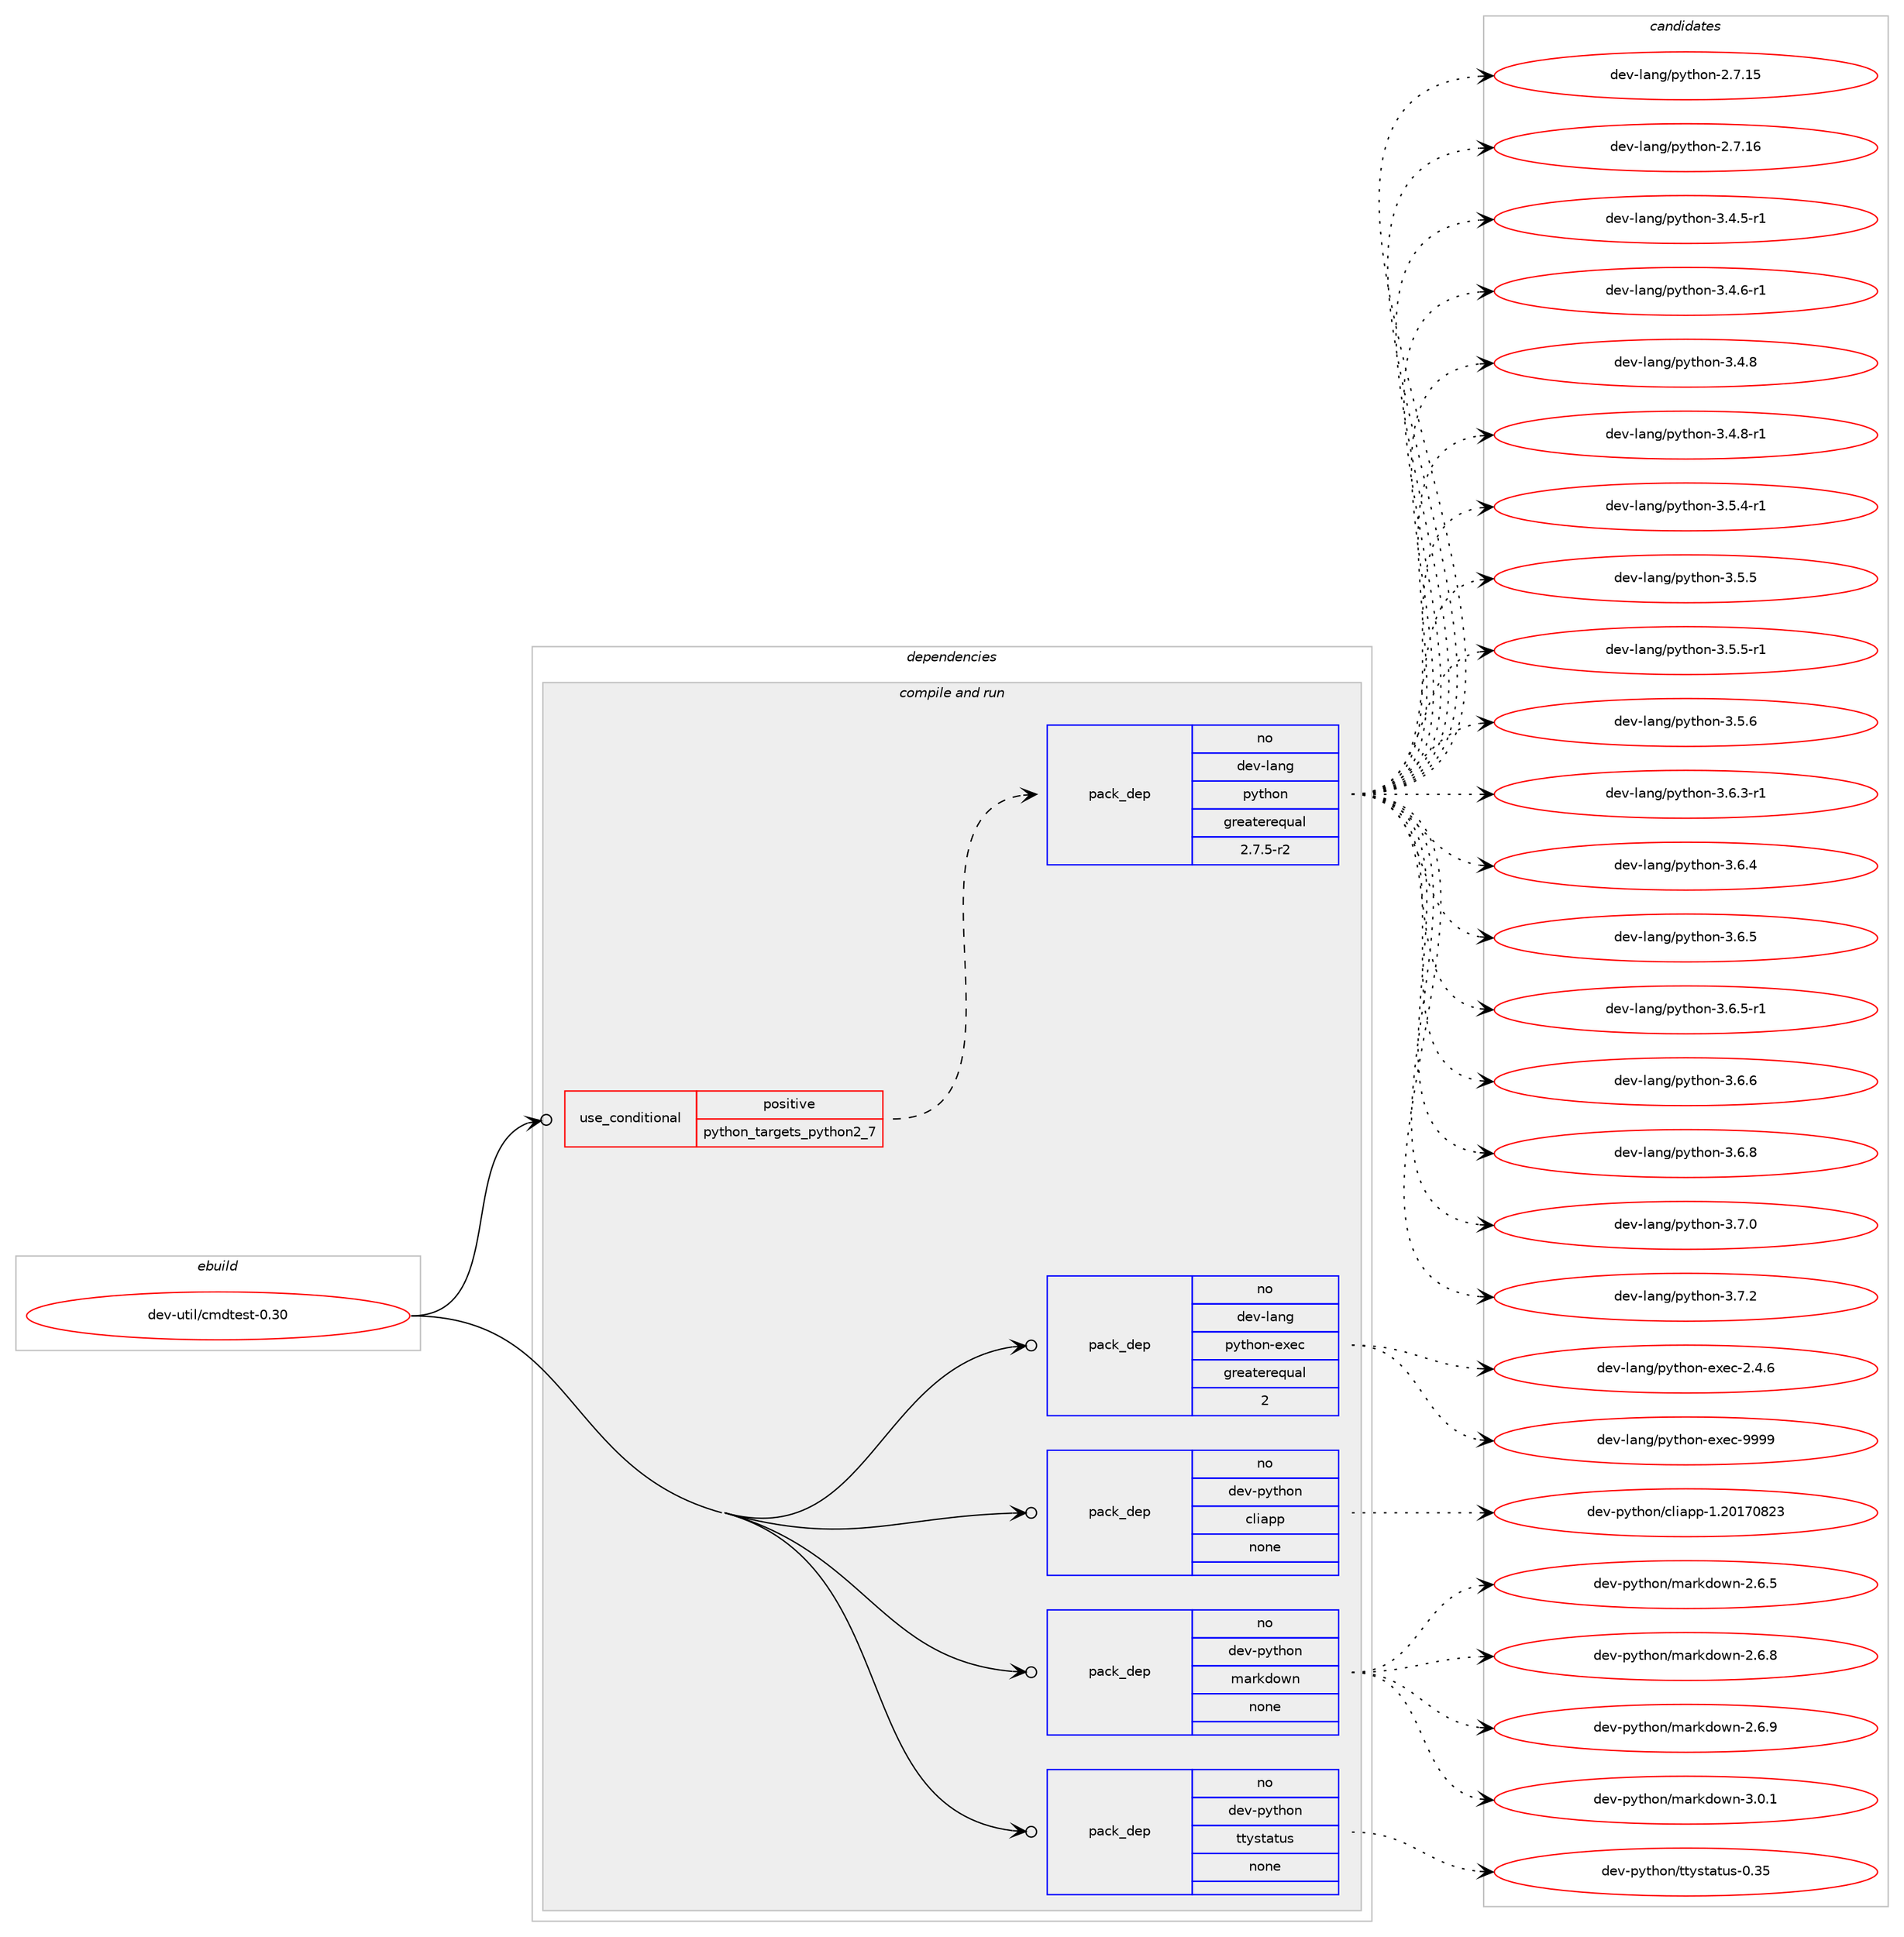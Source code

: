 digraph prolog {

# *************
# Graph options
# *************

newrank=true;
concentrate=true;
compound=true;
graph [rankdir=LR,fontname=Helvetica,fontsize=10,ranksep=1.5];#, ranksep=2.5, nodesep=0.2];
edge  [arrowhead=vee];
node  [fontname=Helvetica,fontsize=10];

# **********
# The ebuild
# **********

subgraph cluster_leftcol {
color=gray;
rank=same;
label=<<i>ebuild</i>>;
id [label="dev-util/cmdtest-0.30", color=red, width=4, href="../dev-util/cmdtest-0.30.svg"];
}

# ****************
# The dependencies
# ****************

subgraph cluster_midcol {
color=gray;
label=<<i>dependencies</i>>;
subgraph cluster_compile {
fillcolor="#eeeeee";
style=filled;
label=<<i>compile</i>>;
}
subgraph cluster_compileandrun {
fillcolor="#eeeeee";
style=filled;
label=<<i>compile and run</i>>;
subgraph cond423529 {
dependency1542553 [label=<<TABLE BORDER="0" CELLBORDER="1" CELLSPACING="0" CELLPADDING="4"><TR><TD ROWSPAN="3" CELLPADDING="10">use_conditional</TD></TR><TR><TD>positive</TD></TR><TR><TD>python_targets_python2_7</TD></TR></TABLE>>, shape=none, color=red];
subgraph pack1095417 {
dependency1542554 [label=<<TABLE BORDER="0" CELLBORDER="1" CELLSPACING="0" CELLPADDING="4" WIDTH="220"><TR><TD ROWSPAN="6" CELLPADDING="30">pack_dep</TD></TR><TR><TD WIDTH="110">no</TD></TR><TR><TD>dev-lang</TD></TR><TR><TD>python</TD></TR><TR><TD>greaterequal</TD></TR><TR><TD>2.7.5-r2</TD></TR></TABLE>>, shape=none, color=blue];
}
dependency1542553:e -> dependency1542554:w [weight=20,style="dashed",arrowhead="vee"];
}
id:e -> dependency1542553:w [weight=20,style="solid",arrowhead="odotvee"];
subgraph pack1095418 {
dependency1542555 [label=<<TABLE BORDER="0" CELLBORDER="1" CELLSPACING="0" CELLPADDING="4" WIDTH="220"><TR><TD ROWSPAN="6" CELLPADDING="30">pack_dep</TD></TR><TR><TD WIDTH="110">no</TD></TR><TR><TD>dev-lang</TD></TR><TR><TD>python-exec</TD></TR><TR><TD>greaterequal</TD></TR><TR><TD>2</TD></TR></TABLE>>, shape=none, color=blue];
}
id:e -> dependency1542555:w [weight=20,style="solid",arrowhead="odotvee"];
subgraph pack1095419 {
dependency1542556 [label=<<TABLE BORDER="0" CELLBORDER="1" CELLSPACING="0" CELLPADDING="4" WIDTH="220"><TR><TD ROWSPAN="6" CELLPADDING="30">pack_dep</TD></TR><TR><TD WIDTH="110">no</TD></TR><TR><TD>dev-python</TD></TR><TR><TD>cliapp</TD></TR><TR><TD>none</TD></TR><TR><TD></TD></TR></TABLE>>, shape=none, color=blue];
}
id:e -> dependency1542556:w [weight=20,style="solid",arrowhead="odotvee"];
subgraph pack1095420 {
dependency1542557 [label=<<TABLE BORDER="0" CELLBORDER="1" CELLSPACING="0" CELLPADDING="4" WIDTH="220"><TR><TD ROWSPAN="6" CELLPADDING="30">pack_dep</TD></TR><TR><TD WIDTH="110">no</TD></TR><TR><TD>dev-python</TD></TR><TR><TD>markdown</TD></TR><TR><TD>none</TD></TR><TR><TD></TD></TR></TABLE>>, shape=none, color=blue];
}
id:e -> dependency1542557:w [weight=20,style="solid",arrowhead="odotvee"];
subgraph pack1095421 {
dependency1542558 [label=<<TABLE BORDER="0" CELLBORDER="1" CELLSPACING="0" CELLPADDING="4" WIDTH="220"><TR><TD ROWSPAN="6" CELLPADDING="30">pack_dep</TD></TR><TR><TD WIDTH="110">no</TD></TR><TR><TD>dev-python</TD></TR><TR><TD>ttystatus</TD></TR><TR><TD>none</TD></TR><TR><TD></TD></TR></TABLE>>, shape=none, color=blue];
}
id:e -> dependency1542558:w [weight=20,style="solid",arrowhead="odotvee"];
}
subgraph cluster_run {
fillcolor="#eeeeee";
style=filled;
label=<<i>run</i>>;
}
}

# **************
# The candidates
# **************

subgraph cluster_choices {
rank=same;
color=gray;
label=<<i>candidates</i>>;

subgraph choice1095417 {
color=black;
nodesep=1;
choice10010111845108971101034711212111610411111045504655464953 [label="dev-lang/python-2.7.15", color=red, width=4,href="../dev-lang/python-2.7.15.svg"];
choice10010111845108971101034711212111610411111045504655464954 [label="dev-lang/python-2.7.16", color=red, width=4,href="../dev-lang/python-2.7.16.svg"];
choice1001011184510897110103471121211161041111104551465246534511449 [label="dev-lang/python-3.4.5-r1", color=red, width=4,href="../dev-lang/python-3.4.5-r1.svg"];
choice1001011184510897110103471121211161041111104551465246544511449 [label="dev-lang/python-3.4.6-r1", color=red, width=4,href="../dev-lang/python-3.4.6-r1.svg"];
choice100101118451089711010347112121116104111110455146524656 [label="dev-lang/python-3.4.8", color=red, width=4,href="../dev-lang/python-3.4.8.svg"];
choice1001011184510897110103471121211161041111104551465246564511449 [label="dev-lang/python-3.4.8-r1", color=red, width=4,href="../dev-lang/python-3.4.8-r1.svg"];
choice1001011184510897110103471121211161041111104551465346524511449 [label="dev-lang/python-3.5.4-r1", color=red, width=4,href="../dev-lang/python-3.5.4-r1.svg"];
choice100101118451089711010347112121116104111110455146534653 [label="dev-lang/python-3.5.5", color=red, width=4,href="../dev-lang/python-3.5.5.svg"];
choice1001011184510897110103471121211161041111104551465346534511449 [label="dev-lang/python-3.5.5-r1", color=red, width=4,href="../dev-lang/python-3.5.5-r1.svg"];
choice100101118451089711010347112121116104111110455146534654 [label="dev-lang/python-3.5.6", color=red, width=4,href="../dev-lang/python-3.5.6.svg"];
choice1001011184510897110103471121211161041111104551465446514511449 [label="dev-lang/python-3.6.3-r1", color=red, width=4,href="../dev-lang/python-3.6.3-r1.svg"];
choice100101118451089711010347112121116104111110455146544652 [label="dev-lang/python-3.6.4", color=red, width=4,href="../dev-lang/python-3.6.4.svg"];
choice100101118451089711010347112121116104111110455146544653 [label="dev-lang/python-3.6.5", color=red, width=4,href="../dev-lang/python-3.6.5.svg"];
choice1001011184510897110103471121211161041111104551465446534511449 [label="dev-lang/python-3.6.5-r1", color=red, width=4,href="../dev-lang/python-3.6.5-r1.svg"];
choice100101118451089711010347112121116104111110455146544654 [label="dev-lang/python-3.6.6", color=red, width=4,href="../dev-lang/python-3.6.6.svg"];
choice100101118451089711010347112121116104111110455146544656 [label="dev-lang/python-3.6.8", color=red, width=4,href="../dev-lang/python-3.6.8.svg"];
choice100101118451089711010347112121116104111110455146554648 [label="dev-lang/python-3.7.0", color=red, width=4,href="../dev-lang/python-3.7.0.svg"];
choice100101118451089711010347112121116104111110455146554650 [label="dev-lang/python-3.7.2", color=red, width=4,href="../dev-lang/python-3.7.2.svg"];
dependency1542554:e -> choice10010111845108971101034711212111610411111045504655464953:w [style=dotted,weight="100"];
dependency1542554:e -> choice10010111845108971101034711212111610411111045504655464954:w [style=dotted,weight="100"];
dependency1542554:e -> choice1001011184510897110103471121211161041111104551465246534511449:w [style=dotted,weight="100"];
dependency1542554:e -> choice1001011184510897110103471121211161041111104551465246544511449:w [style=dotted,weight="100"];
dependency1542554:e -> choice100101118451089711010347112121116104111110455146524656:w [style=dotted,weight="100"];
dependency1542554:e -> choice1001011184510897110103471121211161041111104551465246564511449:w [style=dotted,weight="100"];
dependency1542554:e -> choice1001011184510897110103471121211161041111104551465346524511449:w [style=dotted,weight="100"];
dependency1542554:e -> choice100101118451089711010347112121116104111110455146534653:w [style=dotted,weight="100"];
dependency1542554:e -> choice1001011184510897110103471121211161041111104551465346534511449:w [style=dotted,weight="100"];
dependency1542554:e -> choice100101118451089711010347112121116104111110455146534654:w [style=dotted,weight="100"];
dependency1542554:e -> choice1001011184510897110103471121211161041111104551465446514511449:w [style=dotted,weight="100"];
dependency1542554:e -> choice100101118451089711010347112121116104111110455146544652:w [style=dotted,weight="100"];
dependency1542554:e -> choice100101118451089711010347112121116104111110455146544653:w [style=dotted,weight="100"];
dependency1542554:e -> choice1001011184510897110103471121211161041111104551465446534511449:w [style=dotted,weight="100"];
dependency1542554:e -> choice100101118451089711010347112121116104111110455146544654:w [style=dotted,weight="100"];
dependency1542554:e -> choice100101118451089711010347112121116104111110455146544656:w [style=dotted,weight="100"];
dependency1542554:e -> choice100101118451089711010347112121116104111110455146554648:w [style=dotted,weight="100"];
dependency1542554:e -> choice100101118451089711010347112121116104111110455146554650:w [style=dotted,weight="100"];
}
subgraph choice1095418 {
color=black;
nodesep=1;
choice1001011184510897110103471121211161041111104510112010199455046524654 [label="dev-lang/python-exec-2.4.6", color=red, width=4,href="../dev-lang/python-exec-2.4.6.svg"];
choice10010111845108971101034711212111610411111045101120101994557575757 [label="dev-lang/python-exec-9999", color=red, width=4,href="../dev-lang/python-exec-9999.svg"];
dependency1542555:e -> choice1001011184510897110103471121211161041111104510112010199455046524654:w [style=dotted,weight="100"];
dependency1542555:e -> choice10010111845108971101034711212111610411111045101120101994557575757:w [style=dotted,weight="100"];
}
subgraph choice1095419 {
color=black;
nodesep=1;
choice100101118451121211161041111104799108105971121124549465048495548565051 [label="dev-python/cliapp-1.20170823", color=red, width=4,href="../dev-python/cliapp-1.20170823.svg"];
dependency1542556:e -> choice100101118451121211161041111104799108105971121124549465048495548565051:w [style=dotted,weight="100"];
}
subgraph choice1095420 {
color=black;
nodesep=1;
choice100101118451121211161041111104710997114107100111119110455046544653 [label="dev-python/markdown-2.6.5", color=red, width=4,href="../dev-python/markdown-2.6.5.svg"];
choice100101118451121211161041111104710997114107100111119110455046544656 [label="dev-python/markdown-2.6.8", color=red, width=4,href="../dev-python/markdown-2.6.8.svg"];
choice100101118451121211161041111104710997114107100111119110455046544657 [label="dev-python/markdown-2.6.9", color=red, width=4,href="../dev-python/markdown-2.6.9.svg"];
choice100101118451121211161041111104710997114107100111119110455146484649 [label="dev-python/markdown-3.0.1", color=red, width=4,href="../dev-python/markdown-3.0.1.svg"];
dependency1542557:e -> choice100101118451121211161041111104710997114107100111119110455046544653:w [style=dotted,weight="100"];
dependency1542557:e -> choice100101118451121211161041111104710997114107100111119110455046544656:w [style=dotted,weight="100"];
dependency1542557:e -> choice100101118451121211161041111104710997114107100111119110455046544657:w [style=dotted,weight="100"];
dependency1542557:e -> choice100101118451121211161041111104710997114107100111119110455146484649:w [style=dotted,weight="100"];
}
subgraph choice1095421 {
color=black;
nodesep=1;
choice1001011184511212111610411111047116116121115116971161171154548465153 [label="dev-python/ttystatus-0.35", color=red, width=4,href="../dev-python/ttystatus-0.35.svg"];
dependency1542558:e -> choice1001011184511212111610411111047116116121115116971161171154548465153:w [style=dotted,weight="100"];
}
}

}
